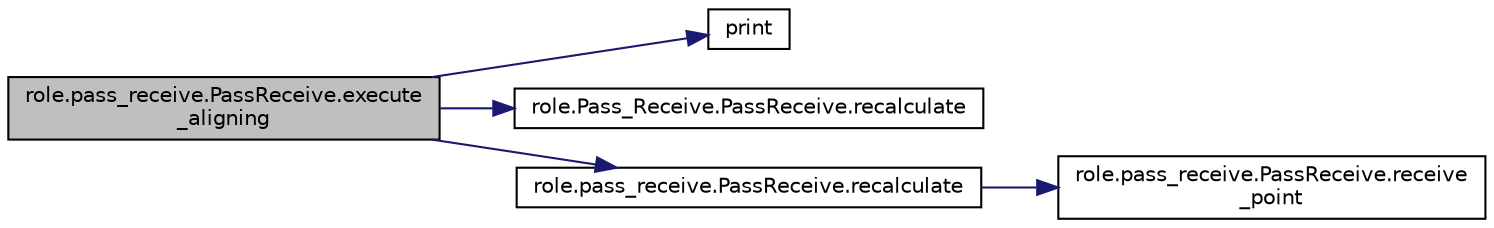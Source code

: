 digraph "role.pass_receive.PassReceive.execute_aligning"
{
 // INTERACTIVE_SVG=YES
  edge [fontname="Helvetica",fontsize="10",labelfontname="Helvetica",labelfontsize="10"];
  node [fontname="Helvetica",fontsize="10",shape=record];
  rankdir="LR";
  Node1 [label="role.pass_receive.PassReceive.execute\l_aligning",height=0.2,width=0.4,color="black", fillcolor="grey75", style="filled", fontcolor="black"];
  Node1 -> Node2 [color="midnightblue",fontsize="10",style="solid",fontname="Helvetica"];
  Node2 [label="print",height=0.2,width=0.4,color="black", fillcolor="white", style="filled",URL="$dc/ddd/node__class_8cpp.html#abc62c9d234b4194b3886013a7dbd1232"];
  Node1 -> Node3 [color="midnightblue",fontsize="10",style="solid",fontname="Helvetica"];
  Node3 [label="role.Pass_Receive.PassReceive.recalculate",height=0.2,width=0.4,color="black", fillcolor="white", style="filled",URL="$d6/df0/classrole_1_1_pass___receive_1_1_pass_receive.html#aeec395f3e6371b5dbafc91023413168b"];
  Node1 -> Node4 [color="midnightblue",fontsize="10",style="solid",fontname="Helvetica"];
  Node4 [label="role.pass_receive.PassReceive.recalculate",height=0.2,width=0.4,color="black", fillcolor="white", style="filled",URL="$d8/dde/classrole_1_1pass__receive_1_1_pass_receive.html#aa6cbd346195c7ee374a4eea6c58428c2"];
  Node4 -> Node5 [color="midnightblue",fontsize="10",style="solid",fontname="Helvetica"];
  Node5 [label="role.pass_receive.PassReceive.receive\l_point",height=0.2,width=0.4,color="black", fillcolor="white", style="filled",URL="$d8/dde/classrole_1_1pass__receive_1_1_pass_receive.html#ae1b594ac040b1346e3046d340271d7ae"];
}

